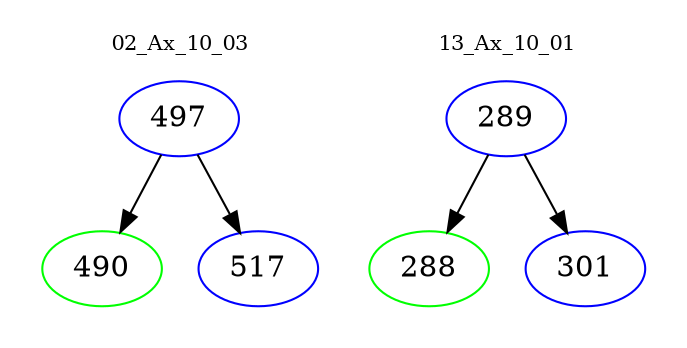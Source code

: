 digraph{
subgraph cluster_0 {
color = white
label = "02_Ax_10_03";
fontsize=10;
T0_497 [label="497", color="blue"]
T0_497 -> T0_490 [color="black"]
T0_490 [label="490", color="green"]
T0_497 -> T0_517 [color="black"]
T0_517 [label="517", color="blue"]
}
subgraph cluster_1 {
color = white
label = "13_Ax_10_01";
fontsize=10;
T1_289 [label="289", color="blue"]
T1_289 -> T1_288 [color="black"]
T1_288 [label="288", color="green"]
T1_289 -> T1_301 [color="black"]
T1_301 [label="301", color="blue"]
}
}

